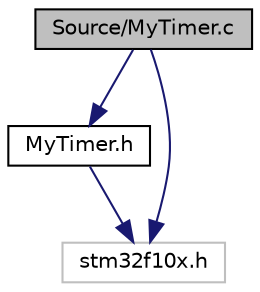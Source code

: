 digraph "Source/MyTimer.c"
{
 // LATEX_PDF_SIZE
  edge [fontname="Helvetica",fontsize="10",labelfontname="Helvetica",labelfontsize="10"];
  node [fontname="Helvetica",fontsize="10",shape=record];
  Node1 [label="Source/MyTimer.c",height=0.2,width=0.4,color="black", fillcolor="grey75", style="filled", fontcolor="black",tooltip=" "];
  Node1 -> Node2 [color="midnightblue",fontsize="10",style="solid",fontname="Helvetica"];
  Node2 [label="MyTimer.h",height=0.2,width=0.4,color="black", fillcolor="white", style="filled",URL="$MyTimer_8h.html",tooltip="Driver to control Timers and PWMs."];
  Node2 -> Node3 [color="midnightblue",fontsize="10",style="solid",fontname="Helvetica"];
  Node3 [label="stm32f10x.h",height=0.2,width=0.4,color="grey75", fillcolor="white", style="filled",tooltip=" "];
  Node1 -> Node3 [color="midnightblue",fontsize="10",style="solid",fontname="Helvetica"];
}
